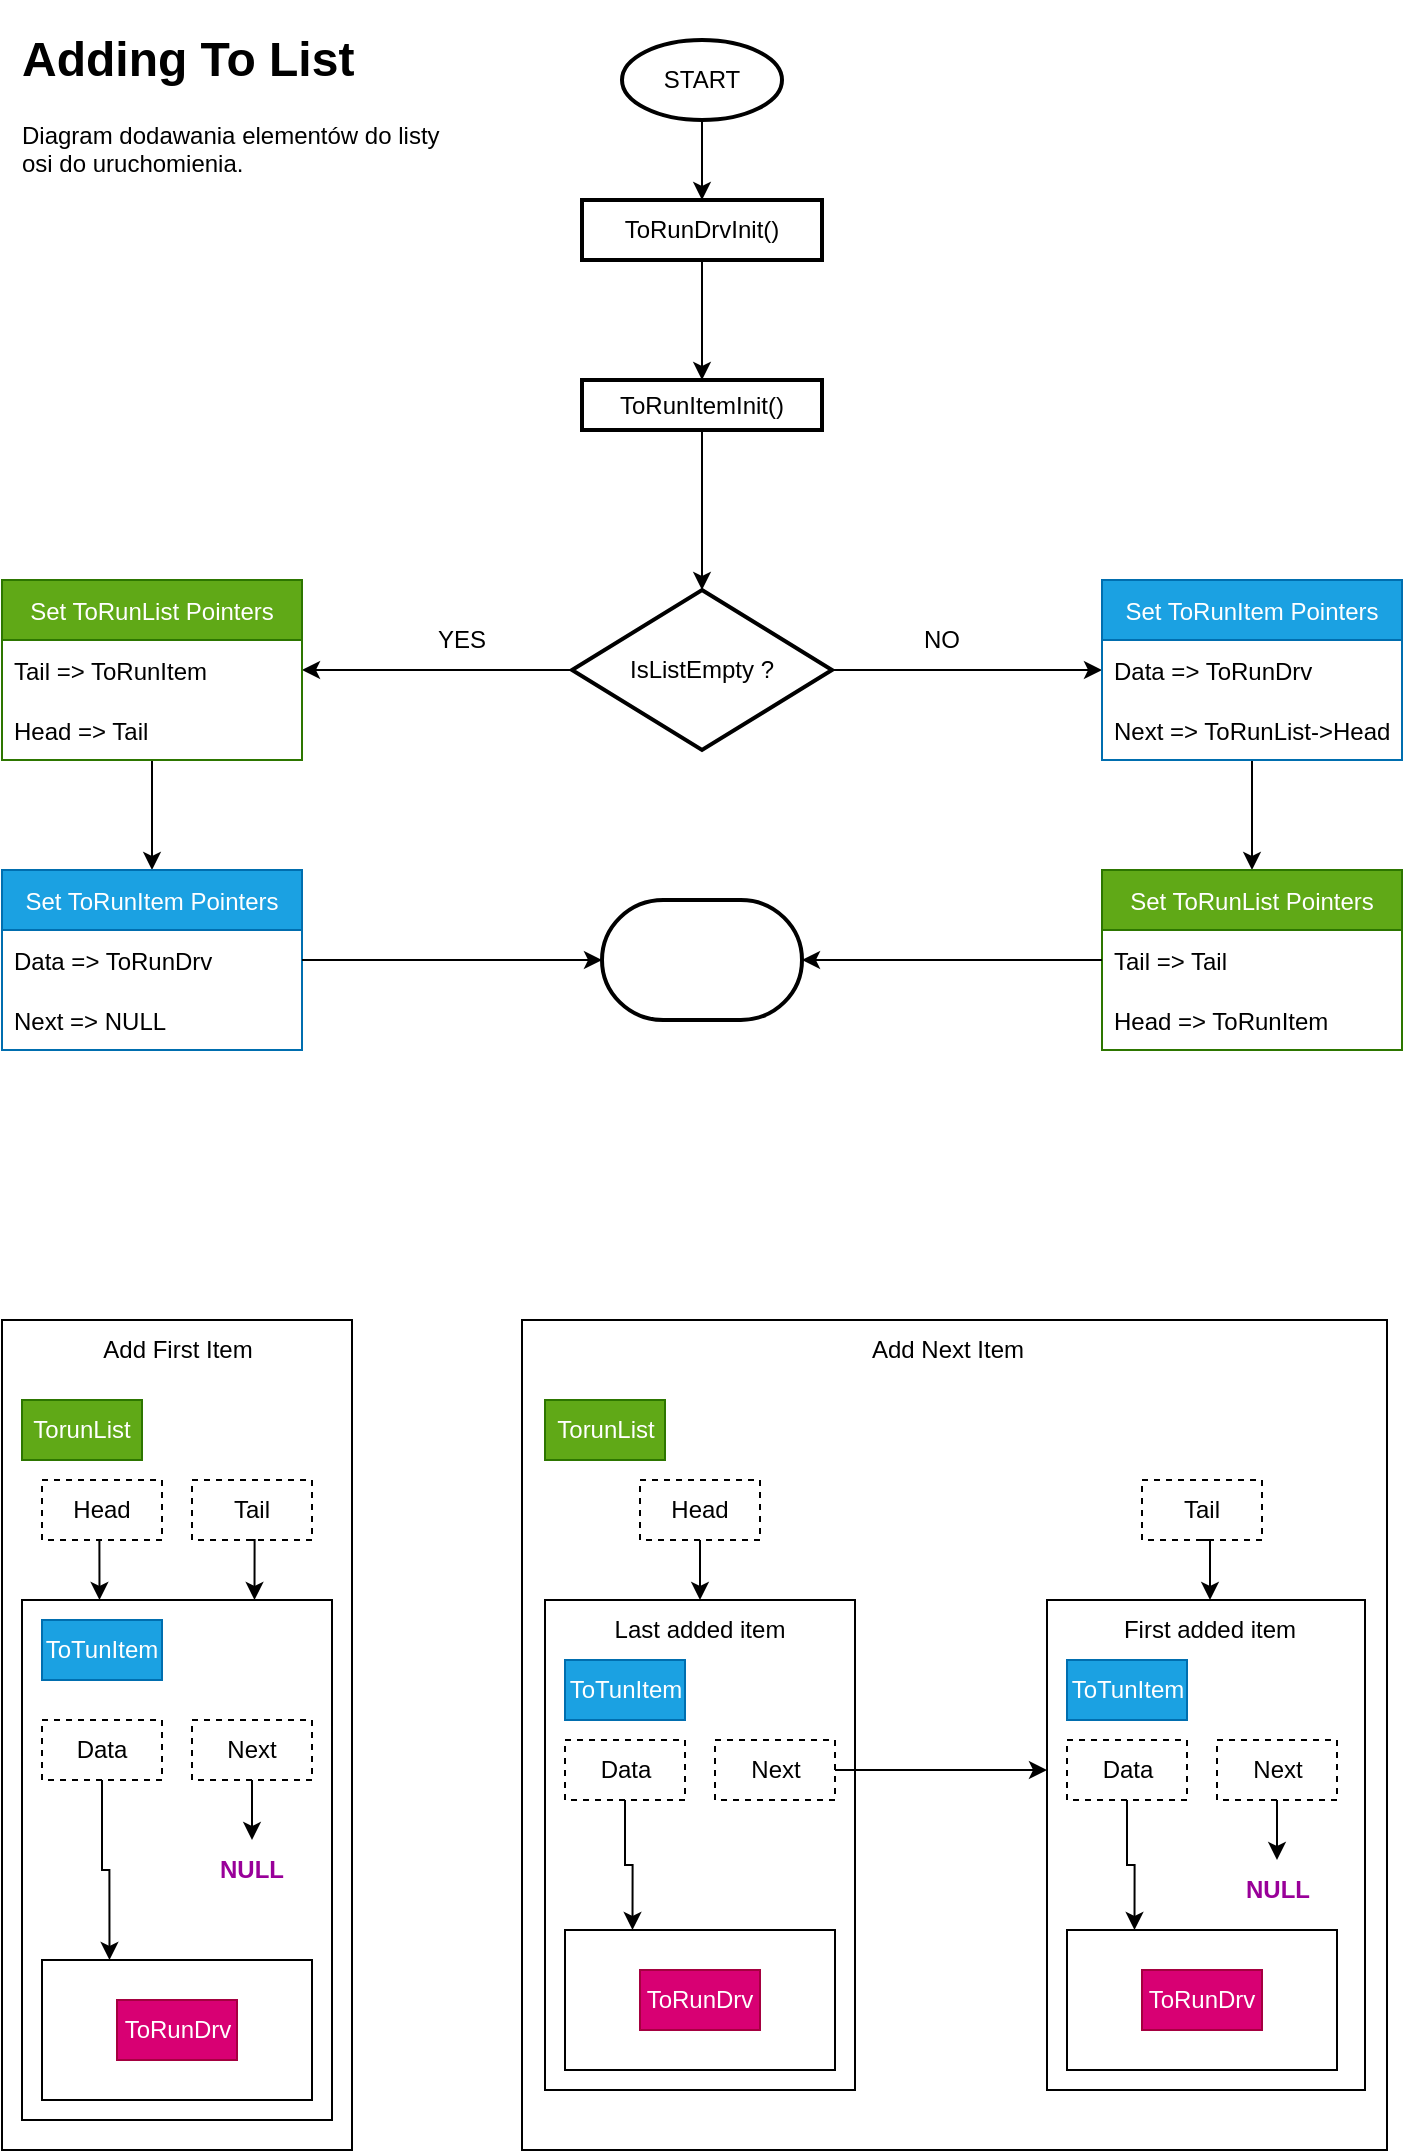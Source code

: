 <mxfile version="19.0.3" type="device"><diagram id="GEq-FlsR0-ZBwAlzcXPa" name="Strona-1"><mxGraphModel dx="1422" dy="865" grid="1" gridSize="10" guides="1" tooltips="1" connect="1" arrows="1" fold="1" page="1" pageScale="1" pageWidth="827" pageHeight="1169" math="0" shadow="0"><root><mxCell id="0"/><mxCell id="1" parent="0"/><mxCell id="QgOCP7BLViP2ev2K_KDt-1" value="&lt;h1&gt;Adding To List&lt;/h1&gt;&lt;p&gt;Diagram dodawania elementów do listy osi do uruchomienia.&lt;/p&gt;" style="text;html=1;strokeColor=none;fillColor=none;spacing=5;spacingTop=-20;whiteSpace=wrap;overflow=hidden;rounded=0;" parent="1" vertex="1"><mxGeometry x="69" y="20" width="220" height="90" as="geometry"/></mxCell><mxCell id="QgOCP7BLViP2ev2K_KDt-14" value="" style="edgeStyle=orthogonalEdgeStyle;rounded=0;orthogonalLoop=1;jettySize=auto;html=1;" parent="1" source="QgOCP7BLViP2ev2K_KDt-2" target="QgOCP7BLViP2ev2K_KDt-13" edge="1"><mxGeometry relative="1" as="geometry"/></mxCell><mxCell id="QgOCP7BLViP2ev2K_KDt-2" value="START" style="strokeWidth=2;html=1;shape=mxgraph.flowchart.start_1;whiteSpace=wrap;" parent="1" vertex="1"><mxGeometry x="374" y="30" width="80" height="40" as="geometry"/></mxCell><mxCell id="mJhZKGq-buD4lmcunhX--35" style="edgeStyle=orthogonalEdgeStyle;rounded=0;orthogonalLoop=1;jettySize=auto;html=1;exitX=0;exitY=0.5;exitDx=0;exitDy=0;entryX=1;entryY=0.5;entryDx=0;entryDy=0;fontColor=#FFFFFF;" edge="1" parent="1" source="QgOCP7BLViP2ev2K_KDt-5" target="QgOCP7BLViP2ev2K_KDt-19"><mxGeometry relative="1" as="geometry"/></mxCell><mxCell id="mJhZKGq-buD4lmcunhX--40" style="edgeStyle=orthogonalEdgeStyle;rounded=0;orthogonalLoop=1;jettySize=auto;html=1;exitX=1;exitY=0.5;exitDx=0;exitDy=0;entryX=0;entryY=0.5;entryDx=0;entryDy=0;fontColor=#990099;" edge="1" parent="1" source="QgOCP7BLViP2ev2K_KDt-5" target="mJhZKGq-buD4lmcunhX--38"><mxGeometry relative="1" as="geometry"/></mxCell><mxCell id="QgOCP7BLViP2ev2K_KDt-5" value="IsListEmpty ?" style="rhombus;whiteSpace=wrap;html=1;strokeWidth=2;" parent="1" vertex="1"><mxGeometry x="349" y="305" width="130" height="80" as="geometry"/></mxCell><mxCell id="QgOCP7BLViP2ev2K_KDt-11" value="YES" style="text;html=1;strokeColor=none;fillColor=none;align=center;verticalAlign=middle;whiteSpace=wrap;rounded=0;" parent="1" vertex="1"><mxGeometry x="264" y="315" width="60" height="30" as="geometry"/></mxCell><mxCell id="QgOCP7BLViP2ev2K_KDt-12" value="NO" style="text;html=1;strokeColor=none;fillColor=none;align=center;verticalAlign=middle;whiteSpace=wrap;rounded=0;" parent="1" vertex="1"><mxGeometry x="504" y="315" width="60" height="30" as="geometry"/></mxCell><mxCell id="QgOCP7BLViP2ev2K_KDt-16" value="" style="edgeStyle=orthogonalEdgeStyle;rounded=0;orthogonalLoop=1;jettySize=auto;html=1;" parent="1" source="QgOCP7BLViP2ev2K_KDt-13" target="QgOCP7BLViP2ev2K_KDt-15" edge="1"><mxGeometry relative="1" as="geometry"/></mxCell><mxCell id="QgOCP7BLViP2ev2K_KDt-13" value="ToRunDrvInit()" style="whiteSpace=wrap;html=1;strokeWidth=2;" parent="1" vertex="1"><mxGeometry x="354" y="110" width="120" height="30" as="geometry"/></mxCell><mxCell id="QgOCP7BLViP2ev2K_KDt-17" style="edgeStyle=orthogonalEdgeStyle;rounded=0;orthogonalLoop=1;jettySize=auto;html=1;exitX=0.5;exitY=1;exitDx=0;exitDy=0;entryX=0.5;entryY=0;entryDx=0;entryDy=0;" parent="1" source="QgOCP7BLViP2ev2K_KDt-15" target="QgOCP7BLViP2ev2K_KDt-5" edge="1"><mxGeometry relative="1" as="geometry"/></mxCell><mxCell id="QgOCP7BLViP2ev2K_KDt-15" value="ToRunItemInit()" style="whiteSpace=wrap;html=1;strokeWidth=2;" parent="1" vertex="1"><mxGeometry x="354" y="200" width="120" height="25" as="geometry"/></mxCell><mxCell id="mJhZKGq-buD4lmcunhX--36" style="edgeStyle=orthogonalEdgeStyle;rounded=0;orthogonalLoop=1;jettySize=auto;html=1;entryX=0.5;entryY=0;entryDx=0;entryDy=0;fontColor=#FFFFFF;" edge="1" parent="1" source="QgOCP7BLViP2ev2K_KDt-18" target="QgOCP7BLViP2ev2K_KDt-22"><mxGeometry relative="1" as="geometry"/></mxCell><mxCell id="QgOCP7BLViP2ev2K_KDt-18" value="Set ToRunList Pointers" style="swimlane;fontStyle=0;childLayout=stackLayout;horizontal=1;startSize=30;horizontalStack=0;resizeParent=1;resizeParentMax=0;resizeLast=0;collapsible=1;marginBottom=0;fillColor=#60a917;fontColor=#ffffff;strokeColor=#2D7600;" parent="1" vertex="1"><mxGeometry x="64" y="300" width="150" height="90" as="geometry"/></mxCell><mxCell id="QgOCP7BLViP2ev2K_KDt-19" value="Tail =&gt; ToRunItem" style="text;strokeColor=none;fillColor=none;align=left;verticalAlign=middle;spacingLeft=4;spacingRight=4;overflow=hidden;points=[[0,0.5],[1,0.5]];portConstraint=eastwest;rotatable=0;" parent="QgOCP7BLViP2ev2K_KDt-18" vertex="1"><mxGeometry y="30" width="150" height="30" as="geometry"/></mxCell><mxCell id="QgOCP7BLViP2ev2K_KDt-20" value="Head =&gt; Tail" style="text;strokeColor=none;fillColor=none;align=left;verticalAlign=middle;spacingLeft=4;spacingRight=4;overflow=hidden;points=[[0,0.5],[1,0.5]];portConstraint=eastwest;rotatable=0;" parent="QgOCP7BLViP2ev2K_KDt-18" vertex="1"><mxGeometry y="60" width="150" height="30" as="geometry"/></mxCell><mxCell id="QgOCP7BLViP2ev2K_KDt-22" value="Set ToRunItem Pointers" style="swimlane;fontStyle=0;childLayout=stackLayout;horizontal=1;startSize=30;horizontalStack=0;resizeParent=1;resizeParentMax=0;resizeLast=0;collapsible=1;marginBottom=0;fillColor=#1ba1e2;fontColor=#ffffff;strokeColor=#006EAF;" parent="1" vertex="1"><mxGeometry x="64" y="445" width="150" height="90" as="geometry"/></mxCell><mxCell id="QgOCP7BLViP2ev2K_KDt-23" value="Data =&gt; ToRunDrv" style="text;strokeColor=none;fillColor=none;align=left;verticalAlign=middle;spacingLeft=4;spacingRight=4;overflow=hidden;points=[[0,0.5],[1,0.5]];portConstraint=eastwest;rotatable=0;" parent="QgOCP7BLViP2ev2K_KDt-22" vertex="1"><mxGeometry y="30" width="150" height="30" as="geometry"/></mxCell><mxCell id="QgOCP7BLViP2ev2K_KDt-24" value="Next =&gt; NULL" style="text;strokeColor=none;fillColor=none;align=left;verticalAlign=middle;spacingLeft=4;spacingRight=4;overflow=hidden;points=[[0,0.5],[1,0.5]];portConstraint=eastwest;rotatable=0;" parent="QgOCP7BLViP2ev2K_KDt-22" vertex="1"><mxGeometry y="60" width="150" height="30" as="geometry"/></mxCell><mxCell id="mJhZKGq-buD4lmcunhX--2" value="TorunList" style="text;html=1;strokeColor=#2D7600;fillColor=#60a917;align=center;verticalAlign=middle;whiteSpace=wrap;rounded=0;fontColor=#ffffff;" vertex="1" parent="1"><mxGeometry x="74" y="710" width="60" height="30" as="geometry"/></mxCell><mxCell id="mJhZKGq-buD4lmcunhX--3" value="ToRunDrv" style="text;html=1;strokeColor=#A50040;fillColor=#d80073;align=center;verticalAlign=middle;whiteSpace=wrap;rounded=0;fontColor=#ffffff;" vertex="1" parent="1"><mxGeometry x="121.5" y="1010" width="60" height="30" as="geometry"/></mxCell><mxCell id="mJhZKGq-buD4lmcunhX--4" value="ToTunItem" style="text;html=1;strokeColor=#006EAF;fillColor=#1ba1e2;align=center;verticalAlign=middle;whiteSpace=wrap;rounded=0;fontColor=#ffffff;" vertex="1" parent="1"><mxGeometry x="84" y="820" width="60" height="30" as="geometry"/></mxCell><mxCell id="mJhZKGq-buD4lmcunhX--6" value="" style="rounded=0;whiteSpace=wrap;html=1;fillColor=none;" vertex="1" parent="1"><mxGeometry x="64" y="670" width="175" height="415" as="geometry"/></mxCell><mxCell id="mJhZKGq-buD4lmcunhX--12" style="edgeStyle=orthogonalEdgeStyle;rounded=0;orthogonalLoop=1;jettySize=auto;html=1;exitX=0.5;exitY=1;exitDx=0;exitDy=0;entryX=0.25;entryY=0;entryDx=0;entryDy=0;" edge="1" parent="1" source="mJhZKGq-buD4lmcunhX--9" target="mJhZKGq-buD4lmcunhX--11"><mxGeometry relative="1" as="geometry"/></mxCell><mxCell id="mJhZKGq-buD4lmcunhX--9" value="Head" style="text;html=1;strokeColor=default;fillColor=none;align=center;verticalAlign=middle;whiteSpace=wrap;rounded=0;dashed=1;" vertex="1" parent="1"><mxGeometry x="84" y="750" width="60" height="30" as="geometry"/></mxCell><mxCell id="mJhZKGq-buD4lmcunhX--13" style="edgeStyle=orthogonalEdgeStyle;rounded=0;orthogonalLoop=1;jettySize=auto;html=1;exitX=0.5;exitY=1;exitDx=0;exitDy=0;entryX=0.75;entryY=0;entryDx=0;entryDy=0;" edge="1" parent="1" source="mJhZKGq-buD4lmcunhX--10" target="mJhZKGq-buD4lmcunhX--11"><mxGeometry relative="1" as="geometry"/></mxCell><mxCell id="mJhZKGq-buD4lmcunhX--10" value="Tail" style="text;html=1;strokeColor=default;fillColor=none;align=center;verticalAlign=middle;whiteSpace=wrap;rounded=0;dashed=1;" vertex="1" parent="1"><mxGeometry x="159" y="750" width="60" height="30" as="geometry"/></mxCell><mxCell id="mJhZKGq-buD4lmcunhX--11" value="" style="rounded=0;whiteSpace=wrap;html=1;fillColor=none;" vertex="1" parent="1"><mxGeometry x="74" y="810" width="155" height="260" as="geometry"/></mxCell><mxCell id="mJhZKGq-buD4lmcunhX--14" value="" style="rounded=0;whiteSpace=wrap;html=1;strokeColor=default;fillColor=none;" vertex="1" parent="1"><mxGeometry x="84" y="990" width="135" height="70" as="geometry"/></mxCell><mxCell id="mJhZKGq-buD4lmcunhX--19" style="edgeStyle=orthogonalEdgeStyle;rounded=0;orthogonalLoop=1;jettySize=auto;html=1;exitX=0.5;exitY=1;exitDx=0;exitDy=0;entryX=0.25;entryY=0;entryDx=0;entryDy=0;" edge="1" parent="1" source="mJhZKGq-buD4lmcunhX--15" target="mJhZKGq-buD4lmcunhX--14"><mxGeometry relative="1" as="geometry"/></mxCell><mxCell id="mJhZKGq-buD4lmcunhX--15" value="Data" style="text;html=1;strokeColor=default;fillColor=none;align=center;verticalAlign=middle;whiteSpace=wrap;rounded=0;dashed=1;" vertex="1" parent="1"><mxGeometry x="84" y="870" width="60" height="30" as="geometry"/></mxCell><mxCell id="mJhZKGq-buD4lmcunhX--28" style="edgeStyle=orthogonalEdgeStyle;rounded=0;orthogonalLoop=1;jettySize=auto;html=1;exitX=0.5;exitY=1;exitDx=0;exitDy=0;entryX=0.5;entryY=0;entryDx=0;entryDy=0;fontColor=#990099;" edge="1" parent="1" source="mJhZKGq-buD4lmcunhX--17" target="mJhZKGq-buD4lmcunhX--27"><mxGeometry relative="1" as="geometry"/></mxCell><mxCell id="mJhZKGq-buD4lmcunhX--17" value="Next" style="text;html=1;strokeColor=default;fillColor=none;align=center;verticalAlign=middle;whiteSpace=wrap;rounded=0;dashed=1;" vertex="1" parent="1"><mxGeometry x="159" y="870" width="60" height="30" as="geometry"/></mxCell><mxCell id="mJhZKGq-buD4lmcunhX--25" value="Add First Item" style="text;html=1;strokeColor=none;fillColor=none;align=center;verticalAlign=middle;whiteSpace=wrap;rounded=0;" vertex="1" parent="1"><mxGeometry x="101.5" y="670" width="100" height="30" as="geometry"/></mxCell><mxCell id="mJhZKGq-buD4lmcunhX--26" value="Add Next Item" style="text;html=1;strokeColor=none;fillColor=none;align=center;verticalAlign=middle;whiteSpace=wrap;rounded=0;" vertex="1" parent="1"><mxGeometry x="486.5" y="670" width="100" height="30" as="geometry"/></mxCell><mxCell id="mJhZKGq-buD4lmcunhX--27" value="&lt;font color=&quot;#990099&quot;&gt;&lt;b&gt;NULL&lt;/b&gt;&lt;/font&gt;" style="text;html=1;strokeColor=none;fillColor=none;align=center;verticalAlign=middle;whiteSpace=wrap;rounded=0;" vertex="1" parent="1"><mxGeometry x="159" y="930" width="60" height="30" as="geometry"/></mxCell><mxCell id="mJhZKGq-buD4lmcunhX--47" style="edgeStyle=orthogonalEdgeStyle;rounded=0;orthogonalLoop=1;jettySize=auto;html=1;entryX=0.5;entryY=0;entryDx=0;entryDy=0;fontColor=#990099;" edge="1" parent="1" source="mJhZKGq-buD4lmcunhX--37" target="mJhZKGq-buD4lmcunhX--43"><mxGeometry relative="1" as="geometry"/></mxCell><mxCell id="mJhZKGq-buD4lmcunhX--37" value="Set ToRunItem Pointers" style="swimlane;fontStyle=0;childLayout=stackLayout;horizontal=1;startSize=30;horizontalStack=0;resizeParent=1;resizeParentMax=0;resizeLast=0;collapsible=1;marginBottom=0;fillColor=#1ba1e2;fontColor=#ffffff;strokeColor=#006EAF;" vertex="1" parent="1"><mxGeometry x="614" y="300" width="150" height="90" as="geometry"><mxRectangle x="614" y="300" width="160" height="30" as="alternateBounds"/></mxGeometry></mxCell><mxCell id="mJhZKGq-buD4lmcunhX--38" value="Data =&gt; ToRunDrv" style="text;strokeColor=none;fillColor=none;align=left;verticalAlign=middle;spacingLeft=4;spacingRight=4;overflow=hidden;points=[[0,0.5],[1,0.5]];portConstraint=eastwest;rotatable=0;" vertex="1" parent="mJhZKGq-buD4lmcunhX--37"><mxGeometry y="30" width="150" height="30" as="geometry"/></mxCell><mxCell id="mJhZKGq-buD4lmcunhX--39" value="Next =&gt; ToRunList-&gt;Head" style="text;strokeColor=none;fillColor=none;align=left;verticalAlign=middle;spacingLeft=4;spacingRight=4;overflow=hidden;points=[[0,0.5],[1,0.5]];portConstraint=eastwest;rotatable=0;" vertex="1" parent="mJhZKGq-buD4lmcunhX--37"><mxGeometry y="60" width="150" height="30" as="geometry"/></mxCell><mxCell id="mJhZKGq-buD4lmcunhX--41" value="" style="rounded=0;whiteSpace=wrap;html=1;fillColor=none;" vertex="1" parent="1"><mxGeometry x="324" y="670" width="432.5" height="415" as="geometry"/></mxCell><mxCell id="mJhZKGq-buD4lmcunhX--43" value="Set ToRunList Pointers" style="swimlane;fontStyle=0;childLayout=stackLayout;horizontal=1;startSize=30;horizontalStack=0;resizeParent=1;resizeParentMax=0;resizeLast=0;collapsible=1;marginBottom=0;fillColor=#60a917;fontColor=#ffffff;strokeColor=#2D7600;" vertex="1" parent="1"><mxGeometry x="614" y="445" width="150" height="90" as="geometry"/></mxCell><mxCell id="mJhZKGq-buD4lmcunhX--44" value="Tail =&gt; Tail" style="text;strokeColor=none;fillColor=none;align=left;verticalAlign=middle;spacingLeft=4;spacingRight=4;overflow=hidden;points=[[0,0.5],[1,0.5]];portConstraint=eastwest;rotatable=0;" vertex="1" parent="mJhZKGq-buD4lmcunhX--43"><mxGeometry y="30" width="150" height="30" as="geometry"/></mxCell><mxCell id="mJhZKGq-buD4lmcunhX--45" value="Head =&gt; ToRunItem " style="text;strokeColor=none;fillColor=none;align=left;verticalAlign=middle;spacingLeft=4;spacingRight=4;overflow=hidden;points=[[0,0.5],[1,0.5]];portConstraint=eastwest;rotatable=0;" vertex="1" parent="mJhZKGq-buD4lmcunhX--43"><mxGeometry y="60" width="150" height="30" as="geometry"/></mxCell><mxCell id="mJhZKGq-buD4lmcunhX--48" value="&lt;font color=&quot;#ffffff&quot;&gt;END&lt;/font&gt;" style="strokeWidth=2;html=1;shape=mxgraph.flowchart.terminator;whiteSpace=wrap;fontColor=#990099;fillColor=none;" vertex="1" parent="1"><mxGeometry x="364" y="460" width="100" height="60" as="geometry"/></mxCell><mxCell id="mJhZKGq-buD4lmcunhX--51" style="edgeStyle=orthogonalEdgeStyle;rounded=0;orthogonalLoop=1;jettySize=auto;html=1;exitX=0;exitY=0.5;exitDx=0;exitDy=0;entryX=1;entryY=0.5;entryDx=0;entryDy=0;entryPerimeter=0;fontColor=#FFFFFF;" edge="1" parent="1" source="mJhZKGq-buD4lmcunhX--44" target="mJhZKGq-buD4lmcunhX--48"><mxGeometry relative="1" as="geometry"/></mxCell><mxCell id="mJhZKGq-buD4lmcunhX--52" style="edgeStyle=orthogonalEdgeStyle;rounded=0;orthogonalLoop=1;jettySize=auto;html=1;exitX=1;exitY=0.5;exitDx=0;exitDy=0;entryX=0;entryY=0.5;entryDx=0;entryDy=0;entryPerimeter=0;fontColor=#FFFFFF;" edge="1" parent="1" source="QgOCP7BLViP2ev2K_KDt-23" target="mJhZKGq-buD4lmcunhX--48"><mxGeometry relative="1" as="geometry"/></mxCell><mxCell id="mJhZKGq-buD4lmcunhX--54" value="ToRunDrv" style="text;html=1;strokeColor=#A50040;fillColor=#d80073;align=center;verticalAlign=middle;whiteSpace=wrap;rounded=0;fontColor=#ffffff;" vertex="1" parent="1"><mxGeometry x="634" y="995" width="60" height="30" as="geometry"/></mxCell><mxCell id="mJhZKGq-buD4lmcunhX--55" value="ToTunItem" style="text;html=1;strokeColor=#006EAF;fillColor=#1ba1e2;align=center;verticalAlign=middle;whiteSpace=wrap;rounded=0;fontColor=#ffffff;" vertex="1" parent="1"><mxGeometry x="596.5" y="840" width="60" height="30" as="geometry"/></mxCell><mxCell id="mJhZKGq-buD4lmcunhX--61" value="" style="rounded=0;whiteSpace=wrap;html=1;fillColor=none;" vertex="1" parent="1"><mxGeometry x="586.5" y="810" width="159" height="245" as="geometry"/></mxCell><mxCell id="mJhZKGq-buD4lmcunhX--62" value="" style="rounded=0;whiteSpace=wrap;html=1;strokeColor=default;fillColor=none;" vertex="1" parent="1"><mxGeometry x="596.5" y="975" width="135" height="70" as="geometry"/></mxCell><mxCell id="mJhZKGq-buD4lmcunhX--63" style="edgeStyle=orthogonalEdgeStyle;rounded=0;orthogonalLoop=1;jettySize=auto;html=1;exitX=0.5;exitY=1;exitDx=0;exitDy=0;entryX=0.25;entryY=0;entryDx=0;entryDy=0;" edge="1" parent="1" source="mJhZKGq-buD4lmcunhX--64" target="mJhZKGq-buD4lmcunhX--62"><mxGeometry relative="1" as="geometry"/></mxCell><mxCell id="mJhZKGq-buD4lmcunhX--64" value="Data" style="text;html=1;strokeColor=default;fillColor=none;align=center;verticalAlign=middle;whiteSpace=wrap;rounded=0;dashed=1;" vertex="1" parent="1"><mxGeometry x="596.5" y="880" width="60" height="30" as="geometry"/></mxCell><mxCell id="mJhZKGq-buD4lmcunhX--65" style="edgeStyle=orthogonalEdgeStyle;rounded=0;orthogonalLoop=1;jettySize=auto;html=1;exitX=0.5;exitY=1;exitDx=0;exitDy=0;entryX=0.5;entryY=0;entryDx=0;entryDy=0;fontColor=#990099;" edge="1" parent="1" source="mJhZKGq-buD4lmcunhX--66" target="mJhZKGq-buD4lmcunhX--68"><mxGeometry relative="1" as="geometry"/></mxCell><mxCell id="mJhZKGq-buD4lmcunhX--66" value="Next" style="text;html=1;strokeColor=default;fillColor=none;align=center;verticalAlign=middle;whiteSpace=wrap;rounded=0;dashed=1;" vertex="1" parent="1"><mxGeometry x="671.5" y="880" width="60" height="30" as="geometry"/></mxCell><mxCell id="mJhZKGq-buD4lmcunhX--67" value="First added item" style="text;html=1;strokeColor=none;fillColor=none;align=center;verticalAlign=middle;whiteSpace=wrap;rounded=0;" vertex="1" parent="1"><mxGeometry x="618" y="810" width="100" height="30" as="geometry"/></mxCell><mxCell id="mJhZKGq-buD4lmcunhX--68" value="&lt;font color=&quot;#990099&quot;&gt;&lt;b&gt;NULL&lt;/b&gt;&lt;/font&gt;" style="text;html=1;strokeColor=none;fillColor=none;align=center;verticalAlign=middle;whiteSpace=wrap;rounded=0;" vertex="1" parent="1"><mxGeometry x="671.5" y="940" width="60" height="30" as="geometry"/></mxCell><mxCell id="mJhZKGq-buD4lmcunhX--69" value="TorunList" style="text;html=1;strokeColor=#2D7600;fillColor=#60a917;align=center;verticalAlign=middle;whiteSpace=wrap;rounded=0;fontColor=#ffffff;" vertex="1" parent="1"><mxGeometry x="335.5" y="710" width="60" height="30" as="geometry"/></mxCell><mxCell id="mJhZKGq-buD4lmcunhX--70" value="ToRunDrv" style="text;html=1;strokeColor=#A50040;fillColor=#d80073;align=center;verticalAlign=middle;whiteSpace=wrap;rounded=0;fontColor=#ffffff;" vertex="1" parent="1"><mxGeometry x="383" y="995" width="60" height="30" as="geometry"/></mxCell><mxCell id="mJhZKGq-buD4lmcunhX--71" value="ToTunItem" style="text;html=1;strokeColor=#006EAF;fillColor=#1ba1e2;align=center;verticalAlign=middle;whiteSpace=wrap;rounded=0;fontColor=#ffffff;" vertex="1" parent="1"><mxGeometry x="345.5" y="840" width="60" height="30" as="geometry"/></mxCell><mxCell id="mJhZKGq-buD4lmcunhX--89" style="edgeStyle=orthogonalEdgeStyle;rounded=0;orthogonalLoop=1;jettySize=auto;html=1;exitX=0.5;exitY=1;exitDx=0;exitDy=0;entryX=0.5;entryY=0;entryDx=0;entryDy=0;fontColor=#FFFFFF;" edge="1" parent="1" source="mJhZKGq-buD4lmcunhX--74" target="mJhZKGq-buD4lmcunhX--83"><mxGeometry relative="1" as="geometry"/></mxCell><mxCell id="mJhZKGq-buD4lmcunhX--74" value="Head" style="text;html=1;strokeColor=default;fillColor=none;align=center;verticalAlign=middle;whiteSpace=wrap;rounded=0;dashed=1;" vertex="1" parent="1"><mxGeometry x="383" y="750" width="60" height="30" as="geometry"/></mxCell><mxCell id="mJhZKGq-buD4lmcunhX--88" style="edgeStyle=orthogonalEdgeStyle;rounded=0;orthogonalLoop=1;jettySize=auto;html=1;exitX=0.5;exitY=1;exitDx=0;exitDy=0;entryX=0.5;entryY=0;entryDx=0;entryDy=0;fontColor=#FFFFFF;" edge="1" parent="1" source="mJhZKGq-buD4lmcunhX--76" target="mJhZKGq-buD4lmcunhX--67"><mxGeometry relative="1" as="geometry"/></mxCell><mxCell id="mJhZKGq-buD4lmcunhX--76" value="Tail" style="text;html=1;strokeColor=default;fillColor=none;align=center;verticalAlign=middle;whiteSpace=wrap;rounded=0;dashed=1;" vertex="1" parent="1"><mxGeometry x="634" y="750" width="60" height="30" as="geometry"/></mxCell><mxCell id="mJhZKGq-buD4lmcunhX--77" value="" style="rounded=0;whiteSpace=wrap;html=1;fillColor=none;" vertex="1" parent="1"><mxGeometry x="335.5" y="810" width="155" height="245" as="geometry"/></mxCell><mxCell id="mJhZKGq-buD4lmcunhX--78" value="" style="rounded=0;whiteSpace=wrap;html=1;strokeColor=default;fillColor=none;" vertex="1" parent="1"><mxGeometry x="345.5" y="975" width="135" height="70" as="geometry"/></mxCell><mxCell id="mJhZKGq-buD4lmcunhX--79" style="edgeStyle=orthogonalEdgeStyle;rounded=0;orthogonalLoop=1;jettySize=auto;html=1;exitX=0.5;exitY=1;exitDx=0;exitDy=0;entryX=0.25;entryY=0;entryDx=0;entryDy=0;" edge="1" parent="1" source="mJhZKGq-buD4lmcunhX--80" target="mJhZKGq-buD4lmcunhX--78"><mxGeometry relative="1" as="geometry"/></mxCell><mxCell id="mJhZKGq-buD4lmcunhX--80" value="Data" style="text;html=1;strokeColor=default;fillColor=none;align=center;verticalAlign=middle;whiteSpace=wrap;rounded=0;dashed=1;" vertex="1" parent="1"><mxGeometry x="345.5" y="880" width="60" height="30" as="geometry"/></mxCell><mxCell id="mJhZKGq-buD4lmcunhX--86" style="edgeStyle=orthogonalEdgeStyle;rounded=0;orthogonalLoop=1;jettySize=auto;html=1;exitX=1;exitY=0.5;exitDx=0;exitDy=0;entryX=0;entryY=0.347;entryDx=0;entryDy=0;entryPerimeter=0;fontColor=#FFFFFF;" edge="1" parent="1" source="mJhZKGq-buD4lmcunhX--82" target="mJhZKGq-buD4lmcunhX--61"><mxGeometry relative="1" as="geometry"/></mxCell><mxCell id="mJhZKGq-buD4lmcunhX--82" value="Next" style="text;html=1;strokeColor=default;fillColor=none;align=center;verticalAlign=middle;whiteSpace=wrap;rounded=0;dashed=1;" vertex="1" parent="1"><mxGeometry x="420.5" y="880" width="60" height="30" as="geometry"/></mxCell><mxCell id="mJhZKGq-buD4lmcunhX--83" value="Last added item" style="text;html=1;strokeColor=none;fillColor=none;align=center;verticalAlign=middle;whiteSpace=wrap;rounded=0;" vertex="1" parent="1"><mxGeometry x="363" y="810" width="100" height="30" as="geometry"/></mxCell></root></mxGraphModel></diagram></mxfile>